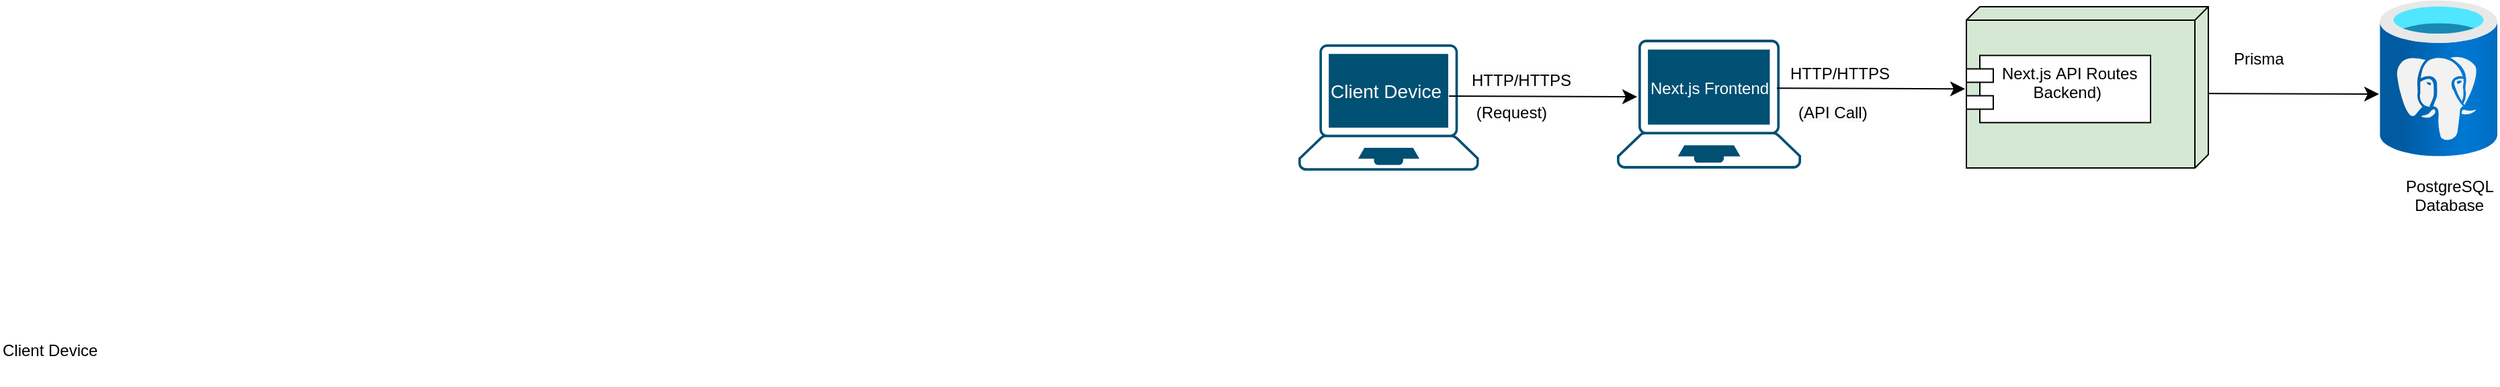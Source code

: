 <mxfile version="26.0.5">
  <diagram name="Page-1" id="-S6SqhgAA8y9rtilw2jj">
    <mxGraphModel dx="5067" dy="695" grid="0" gridSize="10" guides="1" tooltips="1" connect="1" arrows="1" fold="1" page="1" pageScale="1" pageWidth="3300" pageHeight="2339" math="0" shadow="0">
      <root>
        <mxCell id="0" />
        <mxCell id="1" parent="0" />
        <mxCell id="bwrb6PTON3S96U9qZtl0-14" value="" style="points=[[0.13,0.02,0],[0.5,0,0],[0.87,0.02,0],[0.885,0.4,0],[0.985,0.985,0],[0.5,1,0],[0.015,0.985,0],[0.115,0.4,0]];verticalLabelPosition=bottom;sketch=0;html=1;verticalAlign=top;aspect=fixed;align=center;pointerEvents=1;shape=mxgraph.cisco19.laptop;fillColor=#005073;strokeColor=none;" vertex="1" parent="1">
          <mxGeometry x="359" y="480" width="134.29" height="94" as="geometry" />
        </mxCell>
        <mxCell id="bwrb6PTON3S96U9qZtl0-1" value="" style="points=[[0.13,0.02,0],[0.5,0,0],[0.87,0.02,0],[0.885,0.4,0],[0.985,0.985,0],[0.5,1,0],[0.015,0.985,0],[0.115,0.4,0]];verticalLabelPosition=bottom;sketch=0;html=1;verticalAlign=top;aspect=fixed;align=center;pointerEvents=1;shape=mxgraph.cisco19.laptop;fillColor=#005073;strokeColor=none;" vertex="1" parent="1">
          <mxGeometry x="596" y="476.55" width="137" height="95.9" as="geometry" />
        </mxCell>
        <mxCell id="bwrb6PTON3S96U9qZtl0-2" value="" style="image;aspect=fixed;html=1;points=[];align=center;fontSize=12;image=img/lib/azure2/databases/Azure_Database_PostgreSQL_Server.svg;fillColor=#9AC7BF;" vertex="1" parent="1">
          <mxGeometry x="1163.62" y="447" width="87.38" height="116.5" as="geometry" />
        </mxCell>
        <mxCell id="bwrb6PTON3S96U9qZtl0-3" value="&lt;font style=&quot;font-size: 14px;&quot; color=&quot;#ffffff&quot;&gt;Client Device&lt;/font&gt;" style="text;whiteSpace=wrap;html=1;" vertex="1" parent="1">
          <mxGeometry x="381.43" y="500" width="100" height="40" as="geometry" />
        </mxCell>
        <mxCell id="bwrb6PTON3S96U9qZtl0-4" value="" style="endArrow=classic;html=1;rounded=0;fontSize=12;startSize=8;endSize=8;curved=1;" edge="1" parent="1">
          <mxGeometry width="50" height="50" relative="1" as="geometry">
            <mxPoint x="1023" y="516.5" as="sourcePoint" />
            <mxPoint x="1163" y="517" as="targetPoint" />
          </mxGeometry>
        </mxCell>
        <mxCell id="bwrb6PTON3S96U9qZtl0-5" value="Prisma" style="text;whiteSpace=wrap;html=1;" vertex="1" parent="1">
          <mxGeometry x="1053" y="476.5" width="60" height="40" as="geometry" />
        </mxCell>
        <mxCell id="bwrb6PTON3S96U9qZtl0-6" value="&amp;nbsp;(Request)" style="text;whiteSpace=wrap;html=1;" vertex="1" parent="1">
          <mxGeometry x="486" y="516.5" width="80" height="40" as="geometry" />
        </mxCell>
        <mxCell id="bwrb6PTON3S96U9qZtl0-7" value="&lt;font color=&quot;#ffffff&quot;&gt;Next&lt;span class=&quot;hljs-selector-class&quot;&gt;.js&lt;/span&gt; Frontend&amp;nbsp;&lt;/font&gt;" style="text;whiteSpace=wrap;html=1;" vertex="1" parent="1">
          <mxGeometry x="619" y="499" width="190" height="40" as="geometry" />
        </mxCell>
        <mxCell id="bwrb6PTON3S96U9qZtl0-8" value="HTTP/HTTPS&amp;nbsp;" style="text;whiteSpace=wrap;html=1;" vertex="1" parent="1">
          <mxGeometry x="723" y="488.25" width="80" height="30" as="geometry" />
        </mxCell>
        <mxCell id="bwrb6PTON3S96U9qZtl0-10" value="PostgreSQL&amp;nbsp;&lt;div&gt;&amp;nbsp; Database&lt;/div&gt;" style="text;whiteSpace=wrap;html=1;" vertex="1" parent="1">
          <mxGeometry x="1181" y="572" width="70" height="40" as="geometry" />
        </mxCell>
        <mxCell id="bwrb6PTON3S96U9qZtl0-11" value="Client Device" style="text;whiteSpace=wrap;html=1;" vertex="1" parent="1">
          <mxGeometry x="-607" y="694" width="100" height="40" as="geometry" />
        </mxCell>
        <mxCell id="bwrb6PTON3S96U9qZtl0-12" value="" style="verticalAlign=top;align=left;spacingTop=8;spacingLeft=2;spacingRight=12;shape=cube;size=10;direction=south;fontStyle=4;html=1;whiteSpace=wrap;fillColor=#D5E8D4;" vertex="1" parent="1">
          <mxGeometry x="856" y="452" width="180" height="120" as="geometry" />
        </mxCell>
        <mxCell id="bwrb6PTON3S96U9qZtl0-13" value="&lt;span style=&quot;text-align: left;&quot;&gt;Next&lt;/span&gt;&lt;span style=&quot;text-align: left;&quot; class=&quot;hljs-selector-class&quot;&gt;.js&lt;/span&gt;&lt;span style=&quot;text-align: left;&quot;&gt;&amp;nbsp;API Routes&amp;nbsp;&lt;/span&gt;&lt;div style=&quot;text-align: left;&quot;&gt;&amp;nbsp; &amp;nbsp; &amp;nbsp; &amp;nbsp;Backend)&lt;/div&gt;" style="shape=module;align=left;spacingLeft=20;align=center;verticalAlign=top;whiteSpace=wrap;html=1;" vertex="1" parent="1">
          <mxGeometry x="856" y="488.25" width="137" height="50" as="geometry" />
        </mxCell>
        <mxCell id="bwrb6PTON3S96U9qZtl0-15" value="" style="endArrow=classic;html=1;rounded=0;fontSize=12;startSize=8;endSize=8;curved=1;" edge="1" parent="1">
          <mxGeometry width="50" height="50" relative="1" as="geometry">
            <mxPoint x="715" y="512.63" as="sourcePoint" />
            <mxPoint x="855" y="513.13" as="targetPoint" />
          </mxGeometry>
        </mxCell>
        <mxCell id="bwrb6PTON3S96U9qZtl0-16" value="&lt;span style=&quot;color: rgb(0, 0, 0); font-family: Helvetica; font-size: 12px; font-style: normal; font-variant-ligatures: normal; font-variant-caps: normal; font-weight: 400; letter-spacing: normal; orphans: 2; text-align: left; text-indent: 0px; text-transform: none; widows: 2; word-spacing: 0px; -webkit-text-stroke-width: 0px; white-space: normal; background-color: rgb(251, 251, 251); text-decoration-thickness: initial; text-decoration-style: initial; text-decoration-color: initial; display: inline !important; float: none;&quot;&gt;(API Call)&lt;/span&gt;" style="text;whiteSpace=wrap;html=1;" vertex="1" parent="1">
          <mxGeometry x="729" y="516.5" width="80" height="40" as="geometry" />
        </mxCell>
        <mxCell id="bwrb6PTON3S96U9qZtl0-17" value="" style="endArrow=classic;html=1;rounded=0;fontSize=12;startSize=8;endSize=8;curved=1;" edge="1" parent="1">
          <mxGeometry width="50" height="50" relative="1" as="geometry">
            <mxPoint x="471" y="518.5" as="sourcePoint" />
            <mxPoint x="611" y="519" as="targetPoint" />
          </mxGeometry>
        </mxCell>
        <mxCell id="bwrb6PTON3S96U9qZtl0-18" value="&lt;span style=&quot;color: rgb(0, 0, 0); font-family: Helvetica; font-size: 12px; font-style: normal; font-variant-ligatures: normal; font-variant-caps: normal; font-weight: 400; letter-spacing: normal; orphans: 2; text-align: left; text-indent: 0px; text-transform: none; widows: 2; word-spacing: 0px; -webkit-text-stroke-width: 0px; white-space: normal; background-color: rgb(251, 251, 251); text-decoration-thickness: initial; text-decoration-style: initial; text-decoration-color: initial; display: inline !important; float: none;&quot;&gt;HTTP/HTTPS&lt;/span&gt;" style="text;whiteSpace=wrap;html=1;" vertex="1" parent="1">
          <mxGeometry x="486" y="492.88" width="110" height="20.75" as="geometry" />
        </mxCell>
      </root>
    </mxGraphModel>
  </diagram>
</mxfile>
